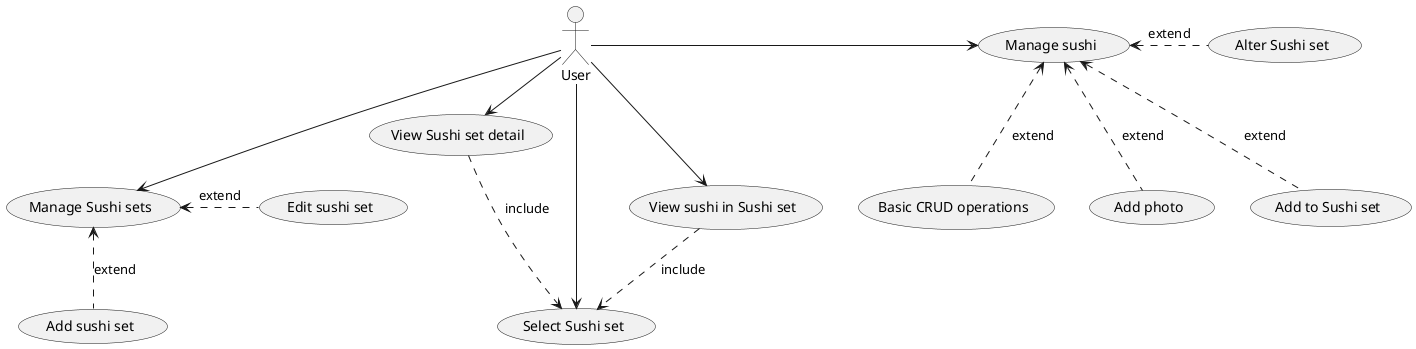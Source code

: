 @startuml

User --> (Manage Sushi sets)
(Manage Sushi sets) <.. (Add sushi set) : extend
(Manage Sushi sets) <. (Edit sushi set) : extend

User -> (View Sushi set detail)
User --> (Select Sushi set)
User --> (View sushi in Sushi set)
(View sushi in Sushi set) ..> (Select Sushi set) : include
(View Sushi set detail) .> (Select Sushi set) : include

User -> (Manage sushi)
(Manage sushi) <.. (Basic CRUD operations) : extend
(Manage sushi) <.. (Add photo) : extend
(Manage sushi) <.. (Add to Sushi set) : extend
(Manage sushi) <. (Alter Sushi set) : extend

@enduml